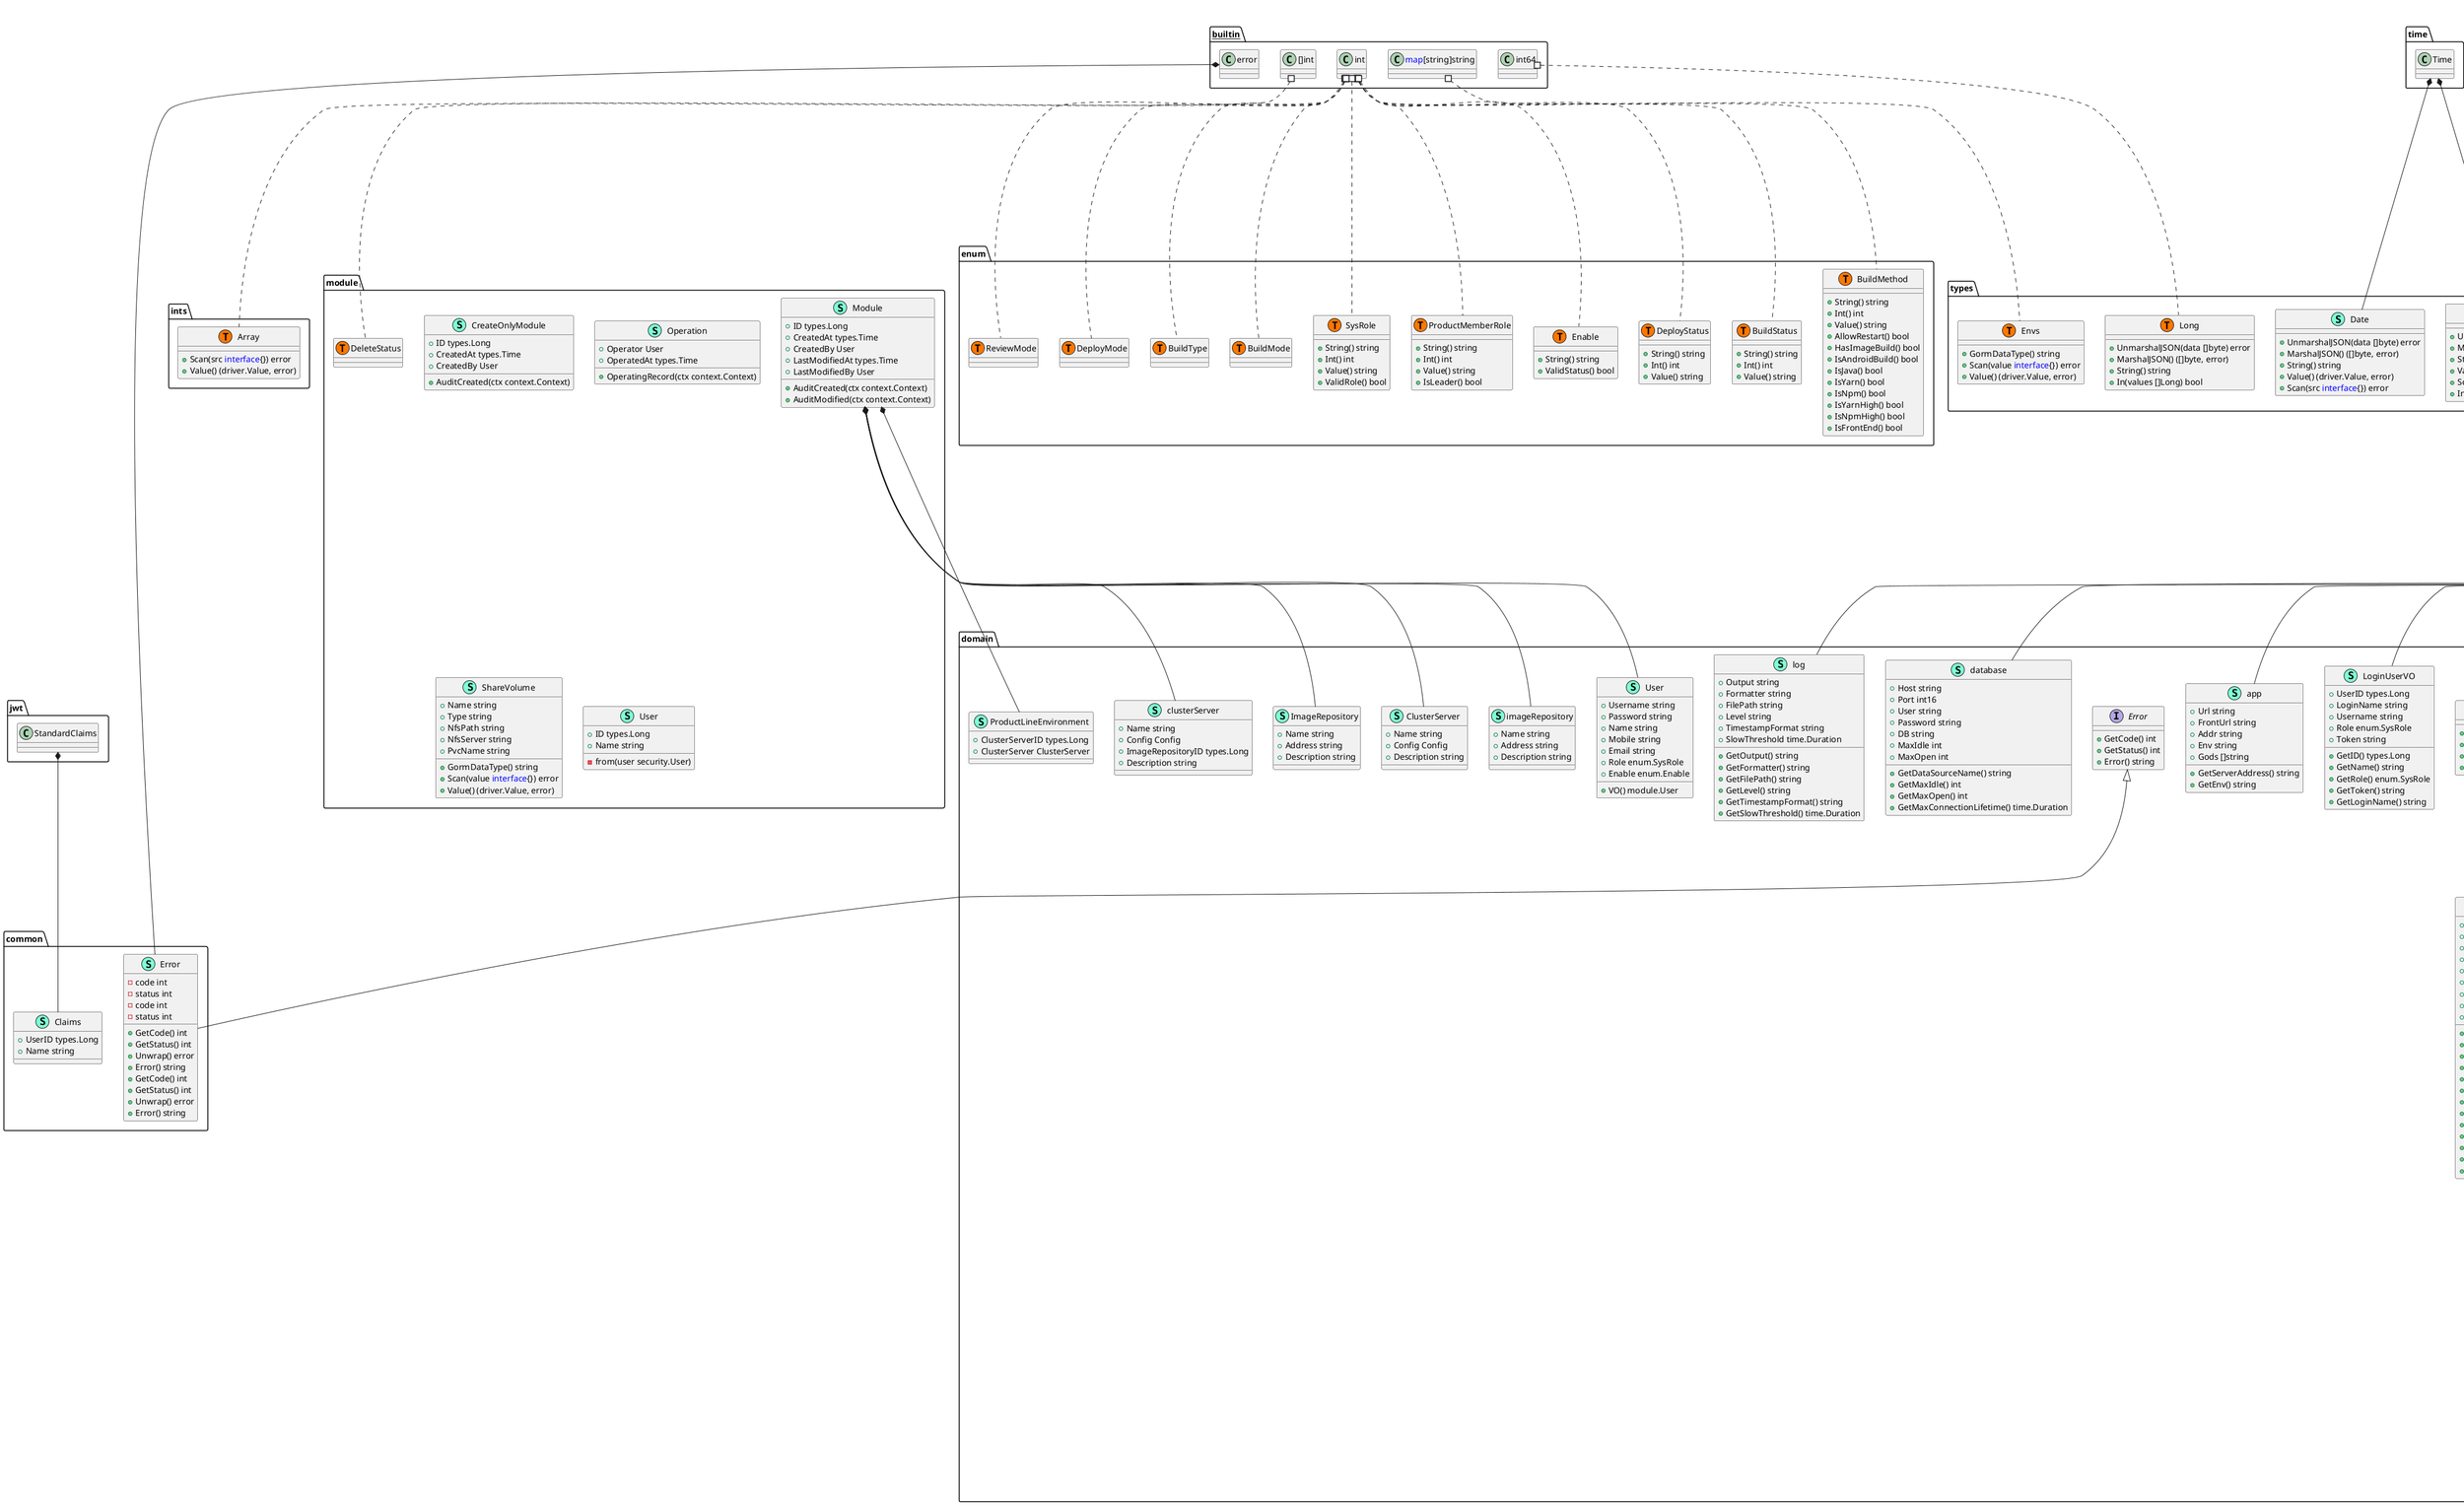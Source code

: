 @startuml
namespace beans {
    class beans.postStarts << (T, #FF7700) >>  {
    }
    class beans.preStops << (T, #FF7700) >>  {
    }
    interface injectable  {
        + Inject( <font color=blue>func</font>(string) <font color=blue>interface</font>{}) 

    }
    interface postStart  {
        + StartOrder() int
        + Start() 

    }
    class postStarts << (S,Aquamarine) >> {
        - start() 

        + Len() int
        + Less(i int, j int) bool
        + Swap(i int, j int) 

    }
    interface preInjectable  {
        + PreInject( <font color=blue>func</font>(string) <font color=blue>interface</font>{}) 

    }
    interface preStop  {
        + StopOrder() int
        + Stop() 

    }
    class preStops << (S,Aquamarine) >> {
        - stop() 

        + Len() int
        + Less(i int, j int) bool
        + Swap(i int, j int) 

    }
}


namespace common {
    class Claims << (S,Aquamarine) >> {
        + UserID types.Long
        + Name string

    }
    class Error << (S,Aquamarine) >> {
        - code int
        - status int
        - code int
        - status int

        + GetCode() int
        + GetStatus() int
        + Unwrap() error
        + Error() string
        + GetCode() int
        + GetStatus() int
        + Unwrap() error
        + Error() string

    }
}
"jwt.StandardClaims" *-- "common.Claims"
"__builtin__.error" *-- "common.Error"

"domain.Error" <|-- "common.Error"

namespace controller {
    class Controller << (S,Aquamarine) >> {
        + SsoLoginService *service.KeyCloakService
        + UserQuery *repository.Repository
        + Service *service.Service

        - parserUserFromClaims(ctx context.Context, claims *common.Claims) *domain.LoginUserVO
        - injectRouting(getBean <font color=blue>func</font>(string) <font color=blue>interface</font>{}) 
        - injectQuery(getBean <font color=blue>func</font>(string) <font color=blue>interface</font>{}) 
        - injectService(getBean <font color=blue>func</font>(string) <font color=blue>interface</font>{}) 
        - injectRouting(getBean <font color=blue>func</font>(string) <font color=blue>interface</font>{}) 

        + LocalLogin(ctx *gin.Context) 
        + Authentication(ctx *gin.Context) 
        + Inject(getBean <font color=blue>func</font>(string) <font color=blue>interface</font>{}) 
        + GetByID(ctx *gin.Context) 
        + CreateUser(ctx *gin.Context) 
        + FindByName(ctx *gin.Context) 
        + ModifyUserRoleByID(ctx *gin.Context) 
        + ModifyUserStatusByID(ctx *gin.Context) 
        + ModifyUserPasswordByID(ctx *gin.Context) 
        + Inject(getBean <font color=blue>func</font>(string) <font color=blue>interface</font>{}) 

    }
    class FindByNameAndMobileQuery << (S,Aquamarine) >> {
        + Name string
        + ID types.Long
        + Mobile string
        + Enable int64

    }
    class FindByNameAndMobileResponse << (S,Aquamarine) >> {
        + Records []domain.User
        + Total int64

    }
}
"web.Controller" *-- "controller.Controller"
"types.Pagination" *-- "controller.FindByNameAndMobileQuery"

"beans.injectable" <|-- "controller.Controller"

namespace domain {
    class ChangePasswordCommand << (S,Aquamarine) >> {
        + ID types.Long
        + Password string

    }
    class ClusterServer << (S,Aquamarine) >> {
        + Name string
        + Config Config
        + Description string

    }
    class Config << (S,Aquamarine) >> {
        + Database database
        + Log log
        + App app
        + Tekton tekton
        + Sso sso
        + Address string
        + CertificateAuthority string
        + UserClientCertificate string
        + UserClientKey string

        + GetClientId() string
        + GetClientSecret() string
        + GetAuthUrl() string
        + GetRealm() string
        + GetSystemName() string
        + GetClientId() string
        + GetClientSecret() string
        + GetAuthUrl() string
        + GetRealm() string
        + GetAddress() string
        + GetCertificateAuthority() string
        + GetUserClientCertificate() string
        + GetUserClientKey() string

    }
    class CreateClusterServerCommand << (S,Aquamarine) >> {
        + Name string
        + Description string
        + Address string
        + CertificateAuthority string
        + UserClientCertificate string
        + UserClientKey string

        + ToClusterServer() (*ClusterServer, error)
        + Validate() error

    }
    class CreateImageRepositoryCommand << (S,Aquamarine) >> {
        + Name string
        + Address string
        + Description string

        + ToImageRepository() (*ImageRepository, error)
        + Validate() error

    }
    class CreateUserCommand << (S,Aquamarine) >> {
        + Username string
        + Password string
        + Name string
        + Mobile string
        + Email string
        + Role enum.SysRole

        + ToUser() (*User, error)
        + Validate() error

    }
    interface Error  {
        + GetCode() int
        + GetStatus() int
        + Error() string

    }
    class ImageRepository << (S,Aquamarine) >> {
        + Name string
        + Address string
        + Description string

    }
    interface KubernetesConfig  {
        + GetAddress() string
        + GetCertificateAuthority() string
        + GetUserClientCertificate() string
        + GetUserClientKey() string

    }
    class LoginRequest << (S,Aquamarine) >> {
        + Username string
        + Password string

    }
    class LoginUserVO << (S,Aquamarine) >> {
        + UserID types.Long
        + LoginName string
        + Username string
        + Role enum.SysRole
        + Token string

        + GetID() types.Long
        + GetName() string
        + GetRole() enum.SysRole
        + GetToken() string
        + GetLoginName() string

    }
    class ModifyCertificateCommand << (S,Aquamarine) >> {
        + ID types.Long
        + CertificateAuthority string
        + UserClientCertificate string
        + UserClientKey string

        + Validate() error

    }
    class ModifyImageRepositoryCommand << (S,Aquamarine) >> {
        + ID types.Long
        + Name string
        + Address string
        + Description string

    }
    class ModifyInfoCommand << (S,Aquamarine) >> {
        + ID types.Long
        + Name string
        + ImageRepositoryID types.Long
        + Description string
        + Address string

        + Validate() error

    }
    class ModifyUserCommand << (S,Aquamarine) >> {
        + ID types.Long
        + Username string
        + Password string
        + Name string
        + Mobile string
        + Email string
        + Role enum.SysRole

        + Validate() error

    }
    class ModifyUserRoleCommand << (S,Aquamarine) >> {
        + ID types.Long
        + Role enum.SysRole

    }
    class ModifyUserStatusCommand << (S,Aquamarine) >> {
        + ID types.Long
        + Status enum.Enable

    }
    class ProductLineEnvironment << (S,Aquamarine) >> {
        + ClusterServerID types.Long
        + ClusterServer ClusterServer

    }
    class User << (S,Aquamarine) >> {
        + Username string
        + Password string
        + Name string
        + Mobile string
        + Email string
        + Role enum.SysRole
        + Enable enum.Enable

        + VO() module.User

    }
    class app << (S,Aquamarine) >> {
        + Url string
        + FrontUrl string
        + Addr string
        + Env string
        + Gods []string

        + GetServerAddress() string
        + GetEnv() string

    }
    class clusterServer << (S,Aquamarine) >> {
        + Name string
        + Config Config
        + ImageRepositoryID types.Long
        + Description string

    }
    class config << (S,Aquamarine) >> {
        - clusterServer string
        - clusterCertificateAuthority string
        - userClientCertificate string
        - userClientKey string

        - kubeConfigGetter() (*api.Config, error)

        + GetKubeConfig() (*rest.Config, error)

    }
    class database << (S,Aquamarine) >> {
        + Host string
        + Port int16
        + User string
        + Password string
        + DB string
        + MaxIdle int
        + MaxOpen int

        + GetDataSourceName() string
        + GetMaxIdle() int
        + GetMaxOpen() int
        + GetMaxConnectionLifetime() time.Duration

    }
    class imageRepository << (S,Aquamarine) >> {
        + Name string
        + Address string
        + Description string

    }
    class log << (S,Aquamarine) >> {
        + Output string
        + Formatter string
        + FilePath string
        + Level string
        + TimestampFormat string
        + SlowThreshold time.Duration

        + GetOutput() string
        + GetFormatter() string
        + GetFilePath() string
        + GetLevel() string
        + GetTimestampFormat() string
        + GetSlowThreshold() time.Duration

    }
    class sso << (S,Aquamarine) >> {
        + ClientId string
        + ClientSecret string
        + AuthUrl string
        + Realm string

        + GetClientId() string
        + GetClientSecret() string
        + GetAuthUrl() string
        + GetRealm() string

    }
    class tekton << (S,Aquamarine) >> {
        + SystemName string

        + GetSystemName() string

    }
}
"module.Module" *-- "domain.ClusterServer"
"module.Module" *-- "domain.ImageRepository"
"module.Module" *-- "domain.ProductLineEnvironment"
"module.Module" *-- "domain.User"
"module.Module" *-- "domain.clusterServer"
"module.Module" *-- "domain.imageRepository"

"domain.Config" <|-- "domain.Config"
"domain.KubernetesConfig" <|-- "domain.Config"
"security.User" <|-- "domain.LoginUserVO"
"service.httpServerConfig" <|-- "domain.app"
"service.databaseConfig" <|-- "domain.database"
"service.logConfig" <|-- "domain.log"

namespace enum {
    class BuildMethod << (S,Aquamarine) >> {
        + String() string
        + Int() int
        + Value() string
        + AllowRestart() bool
        + HasImageBuild() bool
        + IsAndroidBuild() bool
        + IsJava() bool
        + IsYarn() bool
        + IsNpm() bool
        + IsYarnHigh() bool
        + IsNpmHigh() bool
        + IsFrontEnd() bool

    }
    class BuildStatus << (S,Aquamarine) >> {
        + String() string
        + Int() int
        + Value() string

    }
    class DeployStatus << (S,Aquamarine) >> {
        + String() string
        + Int() int
        + Value() string

    }
    class Enable << (S,Aquamarine) >> {
        + String() string
        + ValidStatus() bool

    }
    class ProductMemberRole << (S,Aquamarine) >> {
        + String() string
        + Int() int
        + Value() string
        + IsLeader() bool

    }
    class SysRole << (S,Aquamarine) >> {
        + String() string
        + Int() int
        + Value() string
        + ValidRole() bool

    }
    class enum.BuildMethod << (T, #FF7700) >>  {
    }
    class enum.BuildMode << (T, #FF7700) >>  {
    }
    class enum.BuildStatus << (T, #FF7700) >>  {
    }
    class enum.BuildType << (T, #FF7700) >>  {
    }
    class enum.DeployMode << (T, #FF7700) >>  {
    }
    class enum.DeployStatus << (T, #FF7700) >>  {
    }
    class enum.Enable << (T, #FF7700) >>  {
    }
    class enum.ProductMemberRole << (T, #FF7700) >>  {
    }
    class enum.ReviewMode << (T, #FF7700) >>  {
    }
    class enum.SysRole << (T, #FF7700) >>  {
    }
}


namespace ints {
    class Array << (S,Aquamarine) >> {
        + Scan(src <font color=blue>interface</font>{}) error
        + Value() (driver.Value, error)

    }
    class ints.Array << (T, #FF7700) >>  {
    }
}


namespace kubernetes {
    class kubernetes.Config << (T, #FF7700) >>  {
    }
    class kubernetes.Service << (T, #FF7700) >>  {
    }
    class "domain.KubernetesConfig" as domainKubernetesConfig {
        'This class was created so that we can correctly have an alias pointing to this name. Since it contains dots that can break namespaces
    }
    class "service.Service" as serviceService {
        'This class was created so that we can correctly have an alias pointing to this name. Since it contains dots that can break namespaces
    }
}


namespace log {
    class Config << (S,Aquamarine) >> {
        + Env string
        + Level string
        + TimestampFormat string
        + Logfile string

    }
    class log.KVs << (T, #FF7700) >>  {
    }
    class log.Level << (T, #FF7700) >>  {
    }
    class "logrus.Fields" as logrusFields {
        'This class was created so that we can correctly have an alias pointing to this name. Since it contains dots that can break namespaces
    }
    class "logrus.Level" as logrusLevel {
        'This class was created so that we can correctly have an alias pointing to this name. Since it contains dots that can break namespaces
    }
}


namespace login {
    class login.LoginUser << (T, #FF7700) >>  {
    }
    class "domain.LoginUserVO" as domainLoginUserVO {
        'This class was created so that we can correctly have an alias pointing to this name. Since it contains dots that can break namespaces
    }
}


namespace longs {
    class Array << (S,Aquamarine) >> {
        + Scan(src <font color=blue>interface</font>{}) error
        + Value() (driver.Value, error)

    }
    class longs.Array << (T, #FF7700) >>  {
    }
    class "[]types.Long" as typesLong {
        'This class was created so that we can correctly have an alias pointing to this name. Since it contains dots that can break namespaces
    }
}


namespace module {
    class CreateOnlyModule << (S,Aquamarine) >> {
        + ID types.Long
        + CreatedAt types.Time
        + CreatedBy User

        + AuditCreated(ctx context.Context) 

    }
    class Module << (S,Aquamarine) >> {
        + ID types.Long
        + CreatedAt types.Time
        + CreatedBy User
        + LastModifiedAt types.Time
        + LastModifiedBy User

        + AuditCreated(ctx context.Context) 
        + AuditModified(ctx context.Context) 

    }
    class Operation << (S,Aquamarine) >> {
        + Operator User
        + OperatedAt types.Time

        + OperatingRecord(ctx context.Context) 

    }
    class ShareVolume << (S,Aquamarine) >> {
        + Name string
        + Type string
        + NfsPath string
        + NfsServer string
        + PvcName string

        + GormDataType() string
        + Scan(value <font color=blue>interface</font>{}) error
        + Value() (driver.Value, error)

    }
    class User << (S,Aquamarine) >> {
        + ID types.Long
        + Name string

        - from(user security.User) 

    }
    class module.DeleteStatus << (T, #FF7700) >>  {
    }
}


namespace repository {
    class Repository << (S,Aquamarine) >> {
        - db *gorm.DB
        - client *kubernetes.Clientset

        + Inject(getBean <font color=blue>func</font>(string) <font color=blue>interface</font>{}) 
        + DB(ctx context.Context) *gorm.DB
        + GetPodLogs(ctx context.Context, namespace string, podName string, containerName string) (string, error)
        + GetRealTimePodLogs(ctx context.Context, namespace string, podName string, containerName string) (io.ReadCloser, error)
        + RestartDeployment(ctx context.Context, namespace string, deploymentName string, systemName string) error
        + GetDeployment(ctx context.Context, namespace string, deploymentName string) (*v1.Deployment, error)
        + GetDeployments(ctx context.Context, namespace string) (*v1.DeploymentList, error)
        + DeploymentReady(ctx context.Context, namespace string, deploymentName string) (bool, error)
        + GetDeploymentConfig(ctx context.Context, namespace string, deploymentName string) (*v1.ConfigMap, error)
        + CreateServiceAccount(ctx context.Context, namespaces string, saName string) (*v1.ServiceAccount, error)
        + DeleteServiceAccount(ctx context.Context, namespaces string, saName string) error
        + CreateServiceAccountToken(ctx context.Context, namespaces string, saName string, expiration *int64) (*v1.TokenRequest, error)
        + CreateRole(ctx context.Context, namespaces string, rules []v1.PolicyRule, name string) (*v1.Role, error)
        + DeleteRole(ctx context.Context, namespaces string, name string) error
        + CreateRoleBinding(ctx context.Context, subject v1.Subject, roleRef v1.RoleRef, namespace string, name string) (*v1.RoleBinding, error)
        + DeleteRoleBinding(ctx context.Context, namespace string, name string) error
        + UpdateRoleBinding(ctx context.Context, binding *v1.RoleBinding, namespace string) (*v1.RoleBinding, error)
        + GetRoleBinding(ctx context.Context, namespace string, name string) (*v1.RoleBinding, error)
        + CreateClusterRole(ctx context.Context, rules []v1.PolicyRule, name string) (*v1.ClusterRole, error)
        + DeleteClusterRole(ctx context.Context, name string) error
        + GetClusterServerByID(ctx context.Context, ID types.Long) (*domain.ClusterServer, error)
        + CreateClusterServer(ctx context.Context, ClusterServer *domain.ClusterServer) error
        + GetImageRepositoryByID(ctx context.Context, ID types.Long) (*domain.ImageRepository, error)
        + CreateImageRepository(ctx context.Context, imageRepository *domain.ImageRepository) error
        + SaveImageRepository(ctx context.Context, imageRepository *domain.ImageRepository) error
        + FindImageRepositoryByNameAndAddress(ctx context.Context, name string, address string, pagination types.Pagination) ([]domain.ImageRepository, int64, error)
        + DeleteImageRepositoryById(ctx context.Context, id types.Long) error
        + GetByID(ctx context.Context, ID types.Long) (*domain.User, error)
        + Create(ctx context.Context, user *domain.User) error
        + GetPasswordByUsername(ctx context.Context, username string) (string, error)
        + Save(ctx context.Context, user *domain.User) error
        + FindByNameAndMobile(ctx context.Context, id types.Long, name string, mobile string, enable int64, pagination types.Pagination) ([]domain.User, int64, error)
        + GetByUsername(ctx context.Context, username string) (*domain.User, error)

    }
}
"repository.Repository" *-- "repository.Repository"

"beans.injectable" <|-- "repository.Repository"
"user.Query" <|-- "repository.Repository"
"user.Repository" <|-- "repository.Repository"

namespace security {
    interface User  {
        + GetID() types.Long
        + GetName() string
        + GetRole() enum.SysRole
        + GetToken() string
        + GetLoginName() string

    }
    class systemUser << (S,Aquamarine) >> {
        + Name string

        + GetID() types.Long
        + GetName() string
        + GetRole() enum.SysRole
        + GetToken() string
        + GetLoginName() string

    }
}

"security.User" <|-- "security.systemUser"

namespace service {
    class DB << (S,Aquamarine) >> {
        + StopOrder() int
        + Stop() 
        + PreInject(getBean <font color=blue>func</font>(string) <font color=blue>interface</font>{}) 

    }
    class HttpServerLifecycle << (S,Aquamarine) >> {
        + Server *http.Server

        - start() 
        - log(c *gin.Context) 

        + StartOrder() int
        + StopOrder() int
        + Start() 
        + Stop() 
        + PreInject(getBean <font color=blue>func</font>(string) <font color=blue>interface</font>{}) 

    }
    class KeyCloakService << (S,Aquamarine) >> {
        - client *gocloak.GoCloak
        - config domain.Config

        + UserService user.Service
        + UserRepository user.Repository

        - init() 

        + Inject(getBean <font color=blue>func</font>(string) <font color=blue>interface</font>{}) 
        + LocalLogin(ctx context.Context, login *domain.LoginRequest) (*domain.LoginUserVO, error)

    }
    class Logger << (S,Aquamarine) >> {
        - slowThreshold time.Duration
        - logLevel logger.LogLevel

        + LogMode(level logger.LogLevel) logger.Interface
        + Info(ctx context.Context, msg string, data ...<font color=blue>interface</font>{}) 
        + Warn(ctx context.Context, msg string, data ...<font color=blue>interface</font>{}) 
        + Error(ctx context.Context, msg string, data ...<font color=blue>interface</font>{}) 
        + Trace(ctx context.Context, begin time.Time, fc <font color=blue>func</font>() (string, int64), err error) 
        + PreInject(getBean <font color=blue>func</font>(string) <font color=blue>interface</font>{}) 

    }
    class Service << (S,Aquamarine) >> {
        - db *gorm.DB
        - client *gocloak.GoCloak
        - config domain.Config
        - repository *repository.Repository

        + Repo *repository.Repository

        - rollbackTransaction(db *gorm.DB, err error, point string) error
        - commitTransaction(db *gorm.DB, err error, point string) error
        - init() 

        + Inject(getBean <font color=blue>func</font>(string) <font color=blue>interface</font>{}) 
        + BeginTransaction(ctx context.Context, point string) (context.Context, error)
        + FinishTransaction(ctx context.Context, err error, point string) error
        + Inject(getBean <font color=blue>func</font>(string) <font color=blue>interface</font>{}) 
        + GetPodLogs(ctx context.Context, namespace string, podName string, containerName string) (string, error)
        + GetRealTimePodLogs(ctx context.Context, namespace string, podName string, containerName string) (io.ReadCloser, error)
        + DeploymentReady(ctx context.Context, namespace string, deploymentName string) (bool, error)
        + GetDeployments(ctx context.Context, namespace string) ([]v1.Deployment, error)
        + GetDeployment(ctx context.Context, namespace string, deploymentName string) (*v1.Deployment, error)
        + RestartDeployment(ctx context.Context, namespaces string, deploymentName string) error
        + CreateServiceAccount(ctx context.Context, namespaces string, saName string) (*v1.ServiceAccount, error)
        + DeleteServiceAccount(ctx context.Context, namespaces string, saName string) error
        + CreateRole(ctx context.Context, namespace string, rules []v1.PolicyRule, name string) error
        + DeleteRole(ctx context.Context, namespace string, name string) error
        + GetRoleBinding(ctx context.Context, namespace string, name string) (*v1.RoleBinding, error)
        + UpdateRoleBinding(ctx context.Context, binding *v1.RoleBinding, namespace string) (*v1.RoleBinding, error)
        + CreateRoleBinding(ctx context.Context, subject v1.Subject, roleRef v1.RoleRef, namespace string, name string) (*v1.RoleBinding, error)
        + DeleteRoleBinding(ctx context.Context, namespace string, name string) error
        + CreateServiceAccountToken(ctx context.Context, namespaces string, saName string, expiration *int64) (*v1.TokenRequest, error)
        + Create(ctx context.Context, command *domain.CreateUserCommand) (types.Long, error)
        + ModifyUserByID(ctx context.Context, command *domain.ModifyUserCommand) error
        + ModifyUserRoleByID(ctx context.Context, command domain.ModifyUserRoleCommand) error
        + ModifyUserStatusByID(ctx context.Context, command domain.ModifyUserStatusCommand) error
        + ModifyUserPasswordByID(ctx context.Context, command domain.ChangePasswordCommand) error
        + GetByID(ctx context.Context, ID types.Long) (*domain.User, error)

    }
    class Swagger << (S,Aquamarine) >> {
        + Inject(getBean <font color=blue>func</font>(string) <font color=blue>interface</font>{}) 

    }
    interface databaseConfig  {
        + GetDataSourceName() string
        + GetMaxIdle() int
        + GetMaxOpen() int
        + GetMaxConnectionLifetime() time.Duration

    }
    interface httpServerConfig  {
        + GetServerAddress() string
        + GetEnv() string

    }
    interface logConfig  {
        + GetOutput() string
        + GetFormatter() string
        + GetFilePath() string
        + GetLevel() string
        + GetTimestampFormat() string
        + GetSlowThreshold() time.Duration

    }
}
"gorm.DB" *-- "service.DB"
"service.Service" *-- "service.Service"

"beans.preInjectable" <|-- "service.DB"
"beans.preStop" <|-- "service.DB"
"beans.postStart" <|-- "service.HttpServerLifecycle"
"beans.preInjectable" <|-- "service.HttpServerLifecycle"
"beans.preStop" <|-- "service.HttpServerLifecycle"
"beans.injectable" <|-- "service.KeyCloakService"
"beans.preInjectable" <|-- "service.Logger"
"beans.injectable" <|-- "service.Service"
"beans.injectable" <|-- "service.Swagger"

namespace types {
    class Date << (S,Aquamarine) >> {
        + UnmarshalJSON(data []byte) error
        + MarshalJSON() ([]byte, error)
        + String() string
        + Value() (driver.Value, error)
        + Scan(src <font color=blue>interface</font>{}) error

    }
    class Envs << (S,Aquamarine) >> {
        + GormDataType() string
        + Scan(value <font color=blue>interface</font>{}) error
        + Value() (driver.Value, error)

    }
    class Long << (S,Aquamarine) >> {
        + UnmarshalJSON(data []byte) error
        + MarshalJSON() ([]byte, error)
        + String() string
        + In(values []Long) bool

    }
    class Pagination << (S,Aquamarine) >> {
        + PageSize int
        + Page int

        + Limit() int
        + Offset() int
        + PaginationCondition() string

    }
    class Time << (S,Aquamarine) >> {
        + UnmarshalJSON(data []byte) error
        + MarshalJSON() ([]byte, error)
        + String() string
        + Value() (driver.Value, error)
        + Scan(src <font color=blue>interface</font>{}) error
        + Interval(u *Time) string

    }
    class types.Envs << (T, #FF7700) >>  {
    }
    class types.Long << (T, #FF7700) >>  {
    }
}
"time.Time" *-- "types.Date"
"time.Time" *-- "types.Time"


namespace user {
    interface Query  {
        + GetByUsername(ctx context.Context, username string) (*domain.User, error)
        + GetByID(ctx context.Context, ID types.Long) (*domain.User, error)

    }
    interface Repository  {
        + GetByUsername(ctx context.Context, username string) (*domain.User, error)
        + GetPasswordByUsername(ctx context.Context, username string) (string, error)

    }
    interface Service  {
        + Create(ctx context.Context, command *CreateUserCommand) (types.Long, error)
        + GetByID(ctx context.Context, ID types.Long) (*domain.User, error)

    }
    class user.CreateUserCommand << (T, #FF7700) >>  {
    }
    class user.User << (T, #FF7700) >>  {
    }
    class "domain.CreateUserCommand" as domainCreateUserCommand {
        'This class was created so that we can correctly have an alias pointing to this name. Since it contains dots that can break namespaces
    }
    class "domain.User" as domainUser {
        'This class was created so that we can correctly have an alias pointing to this name. Since it contains dots that can break namespaces
    }
}


namespace web {
    class Controller << (S,Aquamarine) >> {
        + GetLongParam(ctx *gin.Context, param string) (types.Long, error)
        + GetContext(ctx *gin.Context) context.Context
        + SetContext(ctx *gin.Context, realContext context.Context) 
        + SetCurrentUser(ctx *gin.Context, user security.User) 
        + CurrentUser(ctx *gin.Context) security.User
        + AbortErr(ctx *gin.Context, err error) 
        + ReturnErr(ctx *gin.Context, err error) 
        + ReturnSuccess(ctx *gin.Context) 
        + ReturnCreateSuccess(ctx *gin.Context, id types.Long) 
        + ReturnModifySuccess(ctx *gin.Context) 
        + ReturnDeleteSuccess(ctx *gin.Context) 
        + ReturnQuerySuccess(ctx *gin.Context, data <font color=blue>interface</font>{}) 
        + ReturnFindSuccess(ctx *gin.Context, records <font color=blue>interface</font>{}, total int64) 

    }
    class FindResponse << (S,Aquamarine) >> {
        + Records <font color=blue>interface</font>{}
        + Total int64

    }
}


"__builtin__.<font color=blue>map</font>[string]string" #.. "types.Envs"
"__builtin__.[]int" #.. "ints.Array"
"__builtin__.int" #.. "enum.BuildMethod"
"__builtin__.int" #.. "enum.BuildMode"
"__builtin__.int" #.. "enum.BuildStatus"
"__builtin__.int" #.. "enum.BuildType"
"__builtin__.int" #.. "enum.DeployMode"
"__builtin__.int" #.. "enum.DeployStatus"
"__builtin__.int" #.. "enum.Enable"
"__builtin__.int" #.. "enum.ProductMemberRole"
"__builtin__.int" #.. "enum.ReviewMode"
"__builtin__.int" #.. "enum.SysRole"
"__builtin__.int" #.. "module.DeleteStatus"
"__builtin__.int64" #.. "types.Long"
"beans.[]postStart" #.. "beans.postStarts"
"beans.[]preStop" #.. "beans.preStops"
"kubernetes.domainKubernetesConfig" #.. "kubernetes.Config"
"kubernetes.serviceService" #.. "kubernetes.Service"
"log.logrusFields" #.. "log.KVs"
"log.logrusLevel" #.. "log.Level"
"login.domainLoginUserVO" #.. "login.LoginUser"
"longs.typesLong" #.. "longs.Array"
"user.domainCreateUserCommand" #.. "user.CreateUserCommand"
"user.domainUser" #.. "user.User"
@enduml
